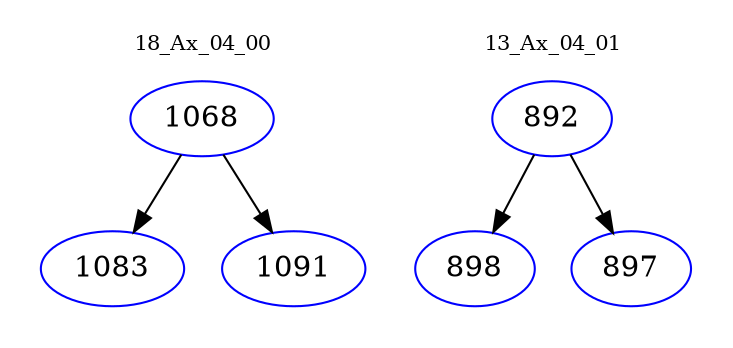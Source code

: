 digraph{
subgraph cluster_0 {
color = white
label = "18_Ax_04_00";
fontsize=10;
T0_1068 [label="1068", color="blue"]
T0_1068 -> T0_1083 [color="black"]
T0_1083 [label="1083", color="blue"]
T0_1068 -> T0_1091 [color="black"]
T0_1091 [label="1091", color="blue"]
}
subgraph cluster_1 {
color = white
label = "13_Ax_04_01";
fontsize=10;
T1_892 [label="892", color="blue"]
T1_892 -> T1_898 [color="black"]
T1_898 [label="898", color="blue"]
T1_892 -> T1_897 [color="black"]
T1_897 [label="897", color="blue"]
}
}
